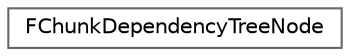 digraph "Graphical Class Hierarchy"
{
 // INTERACTIVE_SVG=YES
 // LATEX_PDF_SIZE
  bgcolor="transparent";
  edge [fontname=Helvetica,fontsize=10,labelfontname=Helvetica,labelfontsize=10];
  node [fontname=Helvetica,fontsize=10,shape=box,height=0.2,width=0.4];
  rankdir="LR";
  Node0 [id="Node000000",label="FChunkDependencyTreeNode",height=0.2,width=0.4,color="grey40", fillcolor="white", style="filled",URL="$d4/d61/structFChunkDependencyTreeNode.html",tooltip="In memory structure used for dependency tree."];
}
